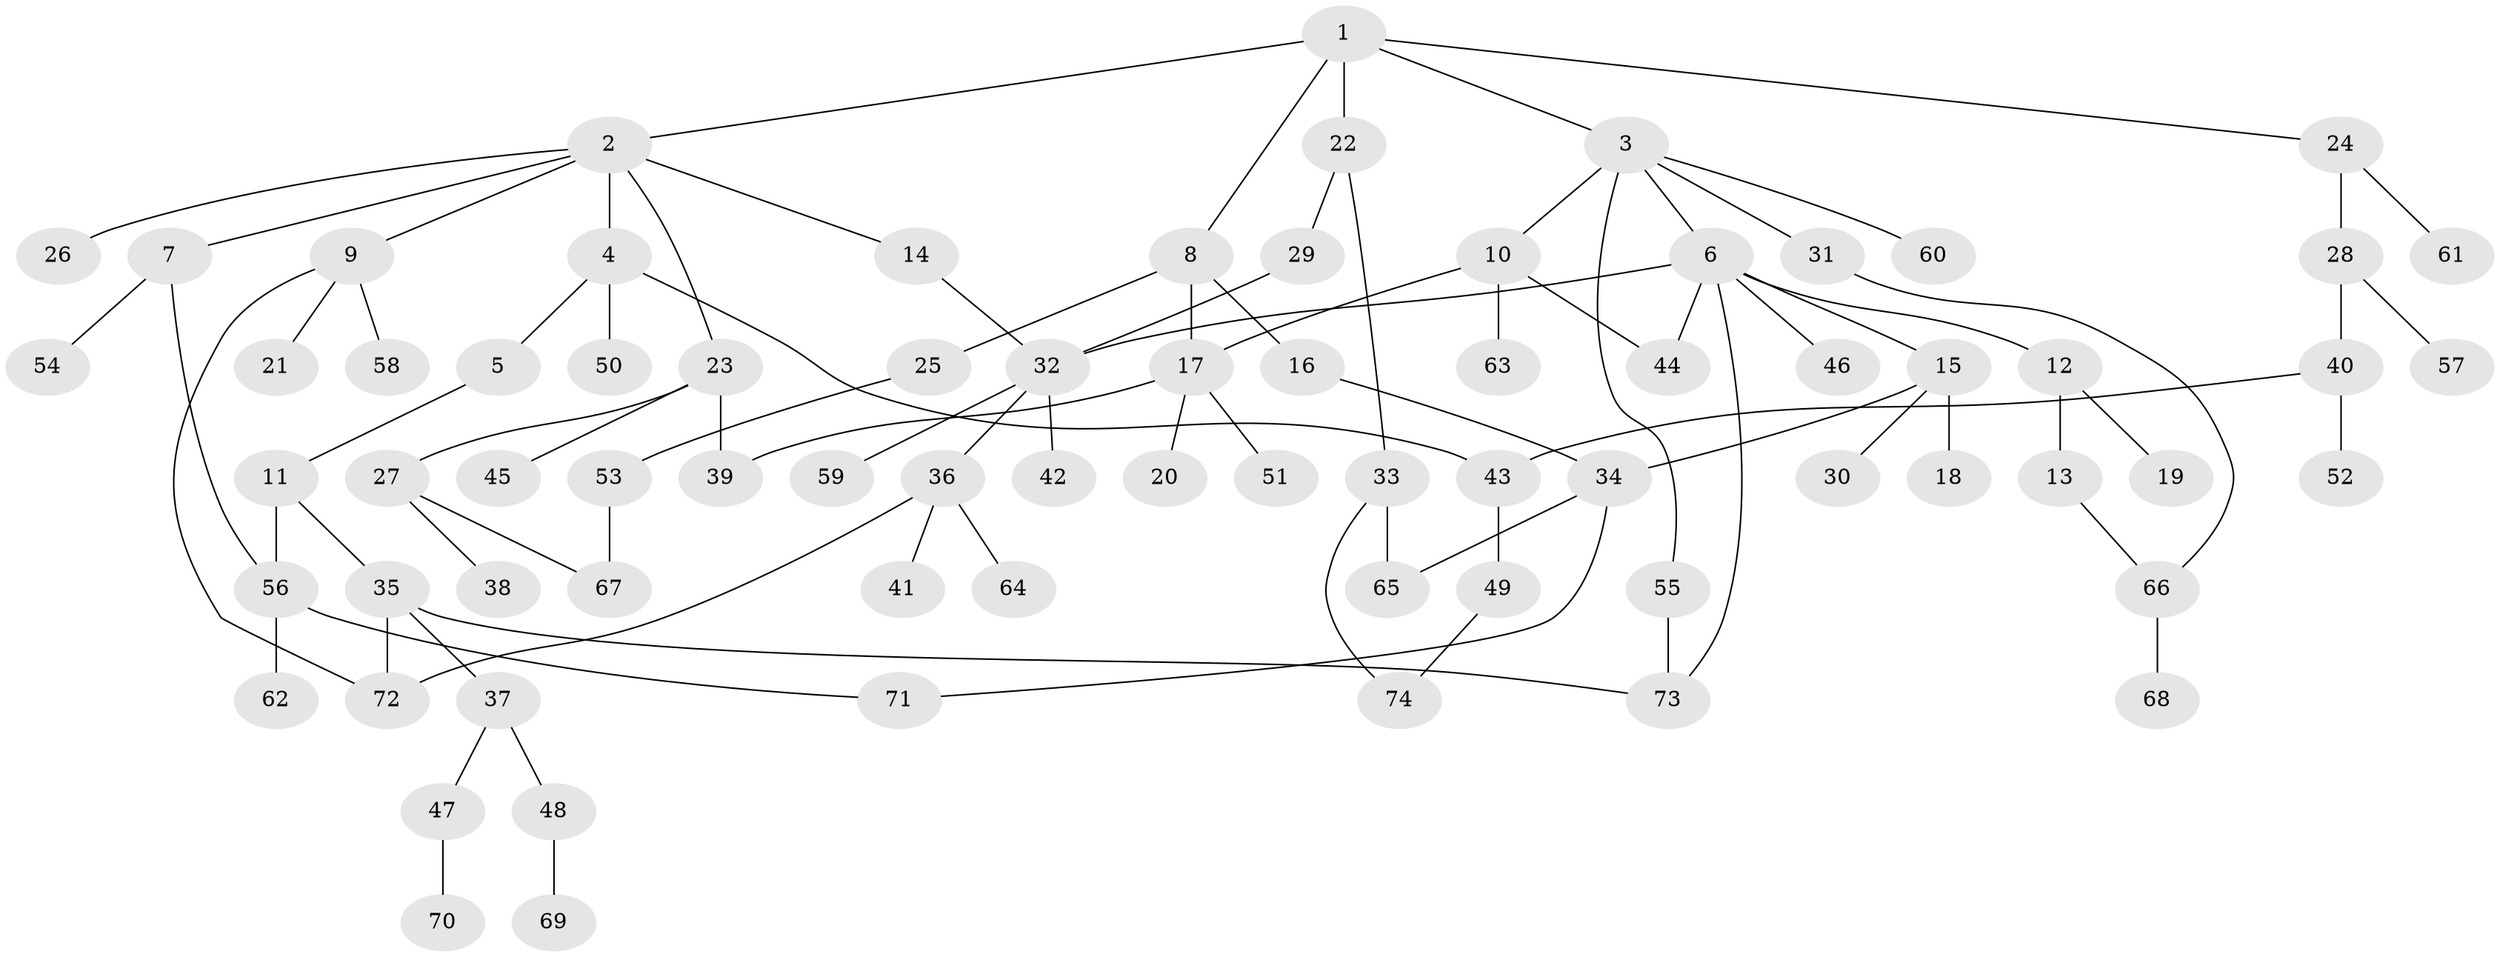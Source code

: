 // coarse degree distribution, {6: 0.04081632653061224, 9: 0.02040816326530612, 3: 0.1836734693877551, 8: 0.02040816326530612, 4: 0.08163265306122448, 2: 0.20408163265306123, 1: 0.3673469387755102, 5: 0.08163265306122448}
// Generated by graph-tools (version 1.1) at 2025/41/03/06/25 10:41:28]
// undirected, 74 vertices, 90 edges
graph export_dot {
graph [start="1"]
  node [color=gray90,style=filled];
  1;
  2;
  3;
  4;
  5;
  6;
  7;
  8;
  9;
  10;
  11;
  12;
  13;
  14;
  15;
  16;
  17;
  18;
  19;
  20;
  21;
  22;
  23;
  24;
  25;
  26;
  27;
  28;
  29;
  30;
  31;
  32;
  33;
  34;
  35;
  36;
  37;
  38;
  39;
  40;
  41;
  42;
  43;
  44;
  45;
  46;
  47;
  48;
  49;
  50;
  51;
  52;
  53;
  54;
  55;
  56;
  57;
  58;
  59;
  60;
  61;
  62;
  63;
  64;
  65;
  66;
  67;
  68;
  69;
  70;
  71;
  72;
  73;
  74;
  1 -- 2;
  1 -- 3;
  1 -- 8;
  1 -- 22;
  1 -- 24;
  2 -- 4;
  2 -- 7;
  2 -- 9;
  2 -- 14;
  2 -- 23;
  2 -- 26;
  3 -- 6;
  3 -- 10;
  3 -- 31;
  3 -- 55;
  3 -- 60;
  4 -- 5;
  4 -- 43;
  4 -- 50;
  5 -- 11;
  6 -- 12;
  6 -- 15;
  6 -- 44;
  6 -- 46;
  6 -- 73;
  6 -- 32;
  7 -- 54;
  7 -- 56;
  8 -- 16;
  8 -- 17;
  8 -- 25;
  9 -- 21;
  9 -- 58;
  9 -- 72;
  10 -- 63;
  10 -- 44;
  10 -- 17;
  11 -- 35;
  11 -- 56;
  12 -- 13;
  12 -- 19;
  13 -- 66;
  14 -- 32;
  15 -- 18;
  15 -- 30;
  15 -- 34;
  16 -- 34;
  17 -- 20;
  17 -- 39;
  17 -- 51;
  22 -- 29;
  22 -- 33;
  23 -- 27;
  23 -- 45;
  23 -- 39;
  24 -- 28;
  24 -- 61;
  25 -- 53;
  27 -- 38;
  27 -- 67;
  28 -- 40;
  28 -- 57;
  29 -- 32;
  31 -- 66;
  32 -- 36;
  32 -- 42;
  32 -- 59;
  33 -- 65;
  33 -- 74;
  34 -- 71;
  34 -- 65;
  35 -- 37;
  35 -- 72;
  35 -- 73;
  36 -- 41;
  36 -- 64;
  36 -- 72;
  37 -- 47;
  37 -- 48;
  40 -- 52;
  40 -- 43;
  43 -- 49;
  47 -- 70;
  48 -- 69;
  49 -- 74;
  53 -- 67;
  55 -- 73;
  56 -- 62;
  56 -- 71;
  66 -- 68;
}
